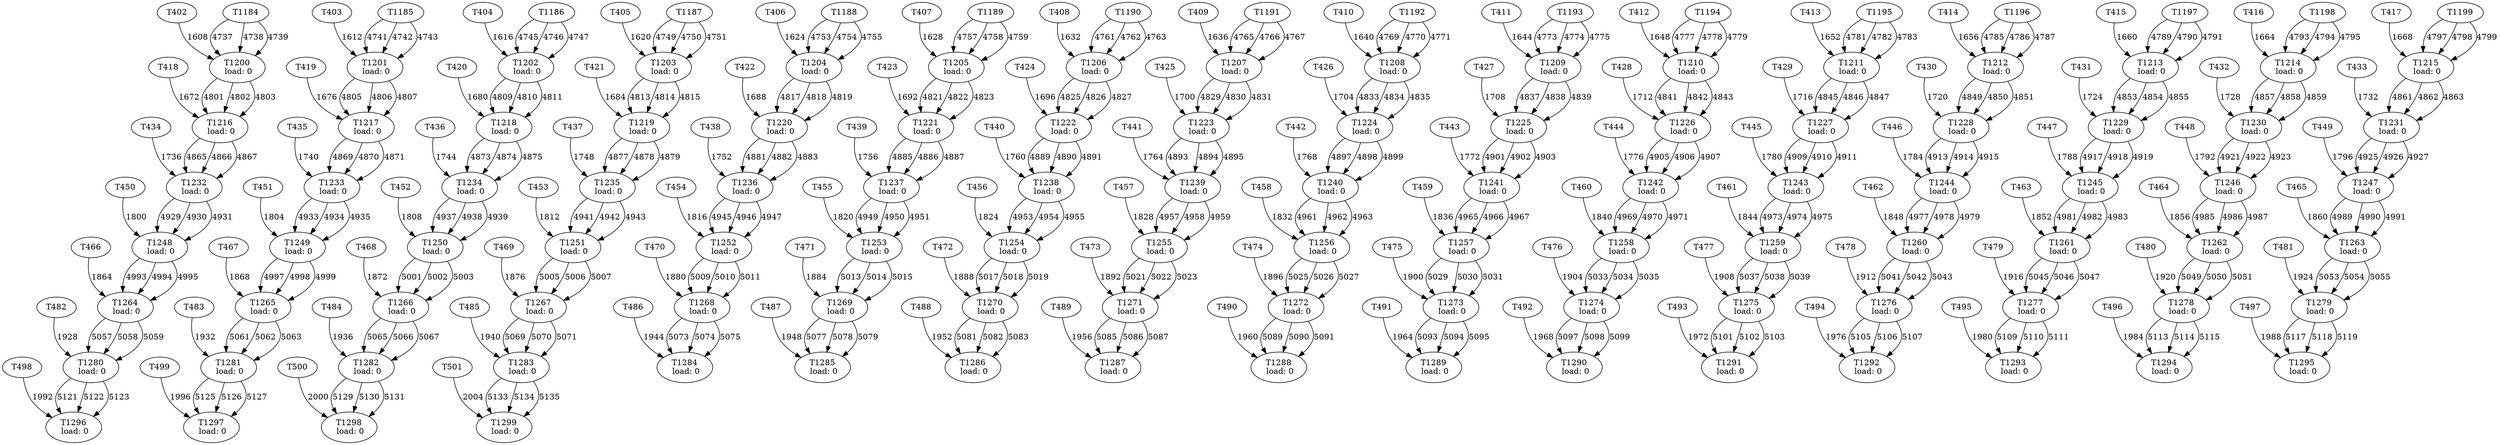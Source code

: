 digraph taskgraph {
	T1200 [label= "T1200\n load: 0"];
	T402 -> T1200[label=1608];
	T1184 -> T1200[label=4737];
	T1184 -> T1200[label=4738];
	T1184 -> T1200[label=4739];
	T1201 [label= "T1201\n load: 0"];
	T403 -> T1201[label=1612];
	T1185 -> T1201[label=4741];
	T1185 -> T1201[label=4742];
	T1185 -> T1201[label=4743];
	T1202 [label= "T1202\n load: 0"];
	T404 -> T1202[label=1616];
	T1186 -> T1202[label=4745];
	T1186 -> T1202[label=4746];
	T1186 -> T1202[label=4747];
	T1203 [label= "T1203\n load: 0"];
	T405 -> T1203[label=1620];
	T1187 -> T1203[label=4749];
	T1187 -> T1203[label=4750];
	T1187 -> T1203[label=4751];
	T1204 [label= "T1204\n load: 0"];
	T406 -> T1204[label=1624];
	T1188 -> T1204[label=4753];
	T1188 -> T1204[label=4754];
	T1188 -> T1204[label=4755];
	T1205 [label= "T1205\n load: 0"];
	T407 -> T1205[label=1628];
	T1189 -> T1205[label=4757];
	T1189 -> T1205[label=4758];
	T1189 -> T1205[label=4759];
	T1206 [label= "T1206\n load: 0"];
	T408 -> T1206[label=1632];
	T1190 -> T1206[label=4761];
	T1190 -> T1206[label=4762];
	T1190 -> T1206[label=4763];
	T1207 [label= "T1207\n load: 0"];
	T409 -> T1207[label=1636];
	T1191 -> T1207[label=4765];
	T1191 -> T1207[label=4766];
	T1191 -> T1207[label=4767];
	T1208 [label= "T1208\n load: 0"];
	T410 -> T1208[label=1640];
	T1192 -> T1208[label=4769];
	T1192 -> T1208[label=4770];
	T1192 -> T1208[label=4771];
	T1209 [label= "T1209\n load: 0"];
	T411 -> T1209[label=1644];
	T1193 -> T1209[label=4773];
	T1193 -> T1209[label=4774];
	T1193 -> T1209[label=4775];
	T1210 [label= "T1210\n load: 0"];
	T412 -> T1210[label=1648];
	T1194 -> T1210[label=4777];
	T1194 -> T1210[label=4778];
	T1194 -> T1210[label=4779];
	T1211 [label= "T1211\n load: 0"];
	T413 -> T1211[label=1652];
	T1195 -> T1211[label=4781];
	T1195 -> T1211[label=4782];
	T1195 -> T1211[label=4783];
	T1212 [label= "T1212\n load: 0"];
	T414 -> T1212[label=1656];
	T1196 -> T1212[label=4785];
	T1196 -> T1212[label=4786];
	T1196 -> T1212[label=4787];
	T1213 [label= "T1213\n load: 0"];
	T415 -> T1213[label=1660];
	T1197 -> T1213[label=4789];
	T1197 -> T1213[label=4790];
	T1197 -> T1213[label=4791];
	T1214 [label= "T1214\n load: 0"];
	T416 -> T1214[label=1664];
	T1198 -> T1214[label=4793];
	T1198 -> T1214[label=4794];
	T1198 -> T1214[label=4795];
	T1215 [label= "T1215\n load: 0"];
	T417 -> T1215[label=1668];
	T1199 -> T1215[label=4797];
	T1199 -> T1215[label=4798];
	T1199 -> T1215[label=4799];
	T1216 [label= "T1216\n load: 0"];
	T418 -> T1216[label=1672];
	T1200 -> T1216[label=4801];
	T1200 -> T1216[label=4802];
	T1200 -> T1216[label=4803];
	T1217 [label= "T1217\n load: 0"];
	T419 -> T1217[label=1676];
	T1201 -> T1217[label=4805];
	T1201 -> T1217[label=4806];
	T1201 -> T1217[label=4807];
	T1218 [label= "T1218\n load: 0"];
	T420 -> T1218[label=1680];
	T1202 -> T1218[label=4809];
	T1202 -> T1218[label=4810];
	T1202 -> T1218[label=4811];
	T1219 [label= "T1219\n load: 0"];
	T421 -> T1219[label=1684];
	T1203 -> T1219[label=4813];
	T1203 -> T1219[label=4814];
	T1203 -> T1219[label=4815];
	T1220 [label= "T1220\n load: 0"];
	T422 -> T1220[label=1688];
	T1204 -> T1220[label=4817];
	T1204 -> T1220[label=4818];
	T1204 -> T1220[label=4819];
	T1221 [label= "T1221\n load: 0"];
	T423 -> T1221[label=1692];
	T1205 -> T1221[label=4821];
	T1205 -> T1221[label=4822];
	T1205 -> T1221[label=4823];
	T1222 [label= "T1222\n load: 0"];
	T424 -> T1222[label=1696];
	T1206 -> T1222[label=4825];
	T1206 -> T1222[label=4826];
	T1206 -> T1222[label=4827];
	T1223 [label= "T1223\n load: 0"];
	T425 -> T1223[label=1700];
	T1207 -> T1223[label=4829];
	T1207 -> T1223[label=4830];
	T1207 -> T1223[label=4831];
	T1224 [label= "T1224\n load: 0"];
	T426 -> T1224[label=1704];
	T1208 -> T1224[label=4833];
	T1208 -> T1224[label=4834];
	T1208 -> T1224[label=4835];
	T1225 [label= "T1225\n load: 0"];
	T427 -> T1225[label=1708];
	T1209 -> T1225[label=4837];
	T1209 -> T1225[label=4838];
	T1209 -> T1225[label=4839];
	T1226 [label= "T1226\n load: 0"];
	T428 -> T1226[label=1712];
	T1210 -> T1226[label=4841];
	T1210 -> T1226[label=4842];
	T1210 -> T1226[label=4843];
	T1227 [label= "T1227\n load: 0"];
	T429 -> T1227[label=1716];
	T1211 -> T1227[label=4845];
	T1211 -> T1227[label=4846];
	T1211 -> T1227[label=4847];
	T1228 [label= "T1228\n load: 0"];
	T430 -> T1228[label=1720];
	T1212 -> T1228[label=4849];
	T1212 -> T1228[label=4850];
	T1212 -> T1228[label=4851];
	T1229 [label= "T1229\n load: 0"];
	T431 -> T1229[label=1724];
	T1213 -> T1229[label=4853];
	T1213 -> T1229[label=4854];
	T1213 -> T1229[label=4855];
	T1230 [label= "T1230\n load: 0"];
	T432 -> T1230[label=1728];
	T1214 -> T1230[label=4857];
	T1214 -> T1230[label=4858];
	T1214 -> T1230[label=4859];
	T1231 [label= "T1231\n load: 0"];
	T433 -> T1231[label=1732];
	T1215 -> T1231[label=4861];
	T1215 -> T1231[label=4862];
	T1215 -> T1231[label=4863];
	T1232 [label= "T1232\n load: 0"];
	T434 -> T1232[label=1736];
	T1216 -> T1232[label=4865];
	T1216 -> T1232[label=4866];
	T1216 -> T1232[label=4867];
	T1233 [label= "T1233\n load: 0"];
	T435 -> T1233[label=1740];
	T1217 -> T1233[label=4869];
	T1217 -> T1233[label=4870];
	T1217 -> T1233[label=4871];
	T1234 [label= "T1234\n load: 0"];
	T436 -> T1234[label=1744];
	T1218 -> T1234[label=4873];
	T1218 -> T1234[label=4874];
	T1218 -> T1234[label=4875];
	T1235 [label= "T1235\n load: 0"];
	T437 -> T1235[label=1748];
	T1219 -> T1235[label=4877];
	T1219 -> T1235[label=4878];
	T1219 -> T1235[label=4879];
	T1236 [label= "T1236\n load: 0"];
	T438 -> T1236[label=1752];
	T1220 -> T1236[label=4881];
	T1220 -> T1236[label=4882];
	T1220 -> T1236[label=4883];
	T1237 [label= "T1237\n load: 0"];
	T439 -> T1237[label=1756];
	T1221 -> T1237[label=4885];
	T1221 -> T1237[label=4886];
	T1221 -> T1237[label=4887];
	T1238 [label= "T1238\n load: 0"];
	T440 -> T1238[label=1760];
	T1222 -> T1238[label=4889];
	T1222 -> T1238[label=4890];
	T1222 -> T1238[label=4891];
	T1239 [label= "T1239\n load: 0"];
	T441 -> T1239[label=1764];
	T1223 -> T1239[label=4893];
	T1223 -> T1239[label=4894];
	T1223 -> T1239[label=4895];
	T1240 [label= "T1240\n load: 0"];
	T442 -> T1240[label=1768];
	T1224 -> T1240[label=4897];
	T1224 -> T1240[label=4898];
	T1224 -> T1240[label=4899];
	T1241 [label= "T1241\n load: 0"];
	T443 -> T1241[label=1772];
	T1225 -> T1241[label=4901];
	T1225 -> T1241[label=4902];
	T1225 -> T1241[label=4903];
	T1242 [label= "T1242\n load: 0"];
	T444 -> T1242[label=1776];
	T1226 -> T1242[label=4905];
	T1226 -> T1242[label=4906];
	T1226 -> T1242[label=4907];
	T1243 [label= "T1243\n load: 0"];
	T445 -> T1243[label=1780];
	T1227 -> T1243[label=4909];
	T1227 -> T1243[label=4910];
	T1227 -> T1243[label=4911];
	T1244 [label= "T1244\n load: 0"];
	T446 -> T1244[label=1784];
	T1228 -> T1244[label=4913];
	T1228 -> T1244[label=4914];
	T1228 -> T1244[label=4915];
	T1245 [label= "T1245\n load: 0"];
	T447 -> T1245[label=1788];
	T1229 -> T1245[label=4917];
	T1229 -> T1245[label=4918];
	T1229 -> T1245[label=4919];
	T1246 [label= "T1246\n load: 0"];
	T448 -> T1246[label=1792];
	T1230 -> T1246[label=4921];
	T1230 -> T1246[label=4922];
	T1230 -> T1246[label=4923];
	T1247 [label= "T1247\n load: 0"];
	T449 -> T1247[label=1796];
	T1231 -> T1247[label=4925];
	T1231 -> T1247[label=4926];
	T1231 -> T1247[label=4927];
	T1248 [label= "T1248\n load: 0"];
	T450 -> T1248[label=1800];
	T1232 -> T1248[label=4929];
	T1232 -> T1248[label=4930];
	T1232 -> T1248[label=4931];
	T1249 [label= "T1249\n load: 0"];
	T451 -> T1249[label=1804];
	T1233 -> T1249[label=4933];
	T1233 -> T1249[label=4934];
	T1233 -> T1249[label=4935];
	T1250 [label= "T1250\n load: 0"];
	T452 -> T1250[label=1808];
	T1234 -> T1250[label=4937];
	T1234 -> T1250[label=4938];
	T1234 -> T1250[label=4939];
	T1251 [label= "T1251\n load: 0"];
	T453 -> T1251[label=1812];
	T1235 -> T1251[label=4941];
	T1235 -> T1251[label=4942];
	T1235 -> T1251[label=4943];
	T1252 [label= "T1252\n load: 0"];
	T454 -> T1252[label=1816];
	T1236 -> T1252[label=4945];
	T1236 -> T1252[label=4946];
	T1236 -> T1252[label=4947];
	T1253 [label= "T1253\n load: 0"];
	T455 -> T1253[label=1820];
	T1237 -> T1253[label=4949];
	T1237 -> T1253[label=4950];
	T1237 -> T1253[label=4951];
	T1254 [label= "T1254\n load: 0"];
	T456 -> T1254[label=1824];
	T1238 -> T1254[label=4953];
	T1238 -> T1254[label=4954];
	T1238 -> T1254[label=4955];
	T1255 [label= "T1255\n load: 0"];
	T457 -> T1255[label=1828];
	T1239 -> T1255[label=4957];
	T1239 -> T1255[label=4958];
	T1239 -> T1255[label=4959];
	T1256 [label= "T1256\n load: 0"];
	T458 -> T1256[label=1832];
	T1240 -> T1256[label=4961];
	T1240 -> T1256[label=4962];
	T1240 -> T1256[label=4963];
	T1257 [label= "T1257\n load: 0"];
	T459 -> T1257[label=1836];
	T1241 -> T1257[label=4965];
	T1241 -> T1257[label=4966];
	T1241 -> T1257[label=4967];
	T1258 [label= "T1258\n load: 0"];
	T460 -> T1258[label=1840];
	T1242 -> T1258[label=4969];
	T1242 -> T1258[label=4970];
	T1242 -> T1258[label=4971];
	T1259 [label= "T1259\n load: 0"];
	T461 -> T1259[label=1844];
	T1243 -> T1259[label=4973];
	T1243 -> T1259[label=4974];
	T1243 -> T1259[label=4975];
	T1260 [label= "T1260\n load: 0"];
	T462 -> T1260[label=1848];
	T1244 -> T1260[label=4977];
	T1244 -> T1260[label=4978];
	T1244 -> T1260[label=4979];
	T1261 [label= "T1261\n load: 0"];
	T463 -> T1261[label=1852];
	T1245 -> T1261[label=4981];
	T1245 -> T1261[label=4982];
	T1245 -> T1261[label=4983];
	T1262 [label= "T1262\n load: 0"];
	T464 -> T1262[label=1856];
	T1246 -> T1262[label=4985];
	T1246 -> T1262[label=4986];
	T1246 -> T1262[label=4987];
	T1263 [label= "T1263\n load: 0"];
	T465 -> T1263[label=1860];
	T1247 -> T1263[label=4989];
	T1247 -> T1263[label=4990];
	T1247 -> T1263[label=4991];
	T1264 [label= "T1264\n load: 0"];
	T466 -> T1264[label=1864];
	T1248 -> T1264[label=4993];
	T1248 -> T1264[label=4994];
	T1248 -> T1264[label=4995];
	T1265 [label= "T1265\n load: 0"];
	T467 -> T1265[label=1868];
	T1249 -> T1265[label=4997];
	T1249 -> T1265[label=4998];
	T1249 -> T1265[label=4999];
	T1266 [label= "T1266\n load: 0"];
	T468 -> T1266[label=1872];
	T1250 -> T1266[label=5001];
	T1250 -> T1266[label=5002];
	T1250 -> T1266[label=5003];
	T1267 [label= "T1267\n load: 0"];
	T469 -> T1267[label=1876];
	T1251 -> T1267[label=5005];
	T1251 -> T1267[label=5006];
	T1251 -> T1267[label=5007];
	T1268 [label= "T1268\n load: 0"];
	T470 -> T1268[label=1880];
	T1252 -> T1268[label=5009];
	T1252 -> T1268[label=5010];
	T1252 -> T1268[label=5011];
	T1269 [label= "T1269\n load: 0"];
	T471 -> T1269[label=1884];
	T1253 -> T1269[label=5013];
	T1253 -> T1269[label=5014];
	T1253 -> T1269[label=5015];
	T1270 [label= "T1270\n load: 0"];
	T472 -> T1270[label=1888];
	T1254 -> T1270[label=5017];
	T1254 -> T1270[label=5018];
	T1254 -> T1270[label=5019];
	T1271 [label= "T1271\n load: 0"];
	T473 -> T1271[label=1892];
	T1255 -> T1271[label=5021];
	T1255 -> T1271[label=5022];
	T1255 -> T1271[label=5023];
	T1272 [label= "T1272\n load: 0"];
	T474 -> T1272[label=1896];
	T1256 -> T1272[label=5025];
	T1256 -> T1272[label=5026];
	T1256 -> T1272[label=5027];
	T1273 [label= "T1273\n load: 0"];
	T475 -> T1273[label=1900];
	T1257 -> T1273[label=5029];
	T1257 -> T1273[label=5030];
	T1257 -> T1273[label=5031];
	T1274 [label= "T1274\n load: 0"];
	T476 -> T1274[label=1904];
	T1258 -> T1274[label=5033];
	T1258 -> T1274[label=5034];
	T1258 -> T1274[label=5035];
	T1275 [label= "T1275\n load: 0"];
	T477 -> T1275[label=1908];
	T1259 -> T1275[label=5037];
	T1259 -> T1275[label=5038];
	T1259 -> T1275[label=5039];
	T1276 [label= "T1276\n load: 0"];
	T478 -> T1276[label=1912];
	T1260 -> T1276[label=5041];
	T1260 -> T1276[label=5042];
	T1260 -> T1276[label=5043];
	T1277 [label= "T1277\n load: 0"];
	T479 -> T1277[label=1916];
	T1261 -> T1277[label=5045];
	T1261 -> T1277[label=5046];
	T1261 -> T1277[label=5047];
	T1278 [label= "T1278\n load: 0"];
	T480 -> T1278[label=1920];
	T1262 -> T1278[label=5049];
	T1262 -> T1278[label=5050];
	T1262 -> T1278[label=5051];
	T1279 [label= "T1279\n load: 0"];
	T481 -> T1279[label=1924];
	T1263 -> T1279[label=5053];
	T1263 -> T1279[label=5054];
	T1263 -> T1279[label=5055];
	T1280 [label= "T1280\n load: 0"];
	T482 -> T1280[label=1928];
	T1264 -> T1280[label=5057];
	T1264 -> T1280[label=5058];
	T1264 -> T1280[label=5059];
	T1281 [label= "T1281\n load: 0"];
	T483 -> T1281[label=1932];
	T1265 -> T1281[label=5061];
	T1265 -> T1281[label=5062];
	T1265 -> T1281[label=5063];
	T1282 [label= "T1282\n load: 0"];
	T484 -> T1282[label=1936];
	T1266 -> T1282[label=5065];
	T1266 -> T1282[label=5066];
	T1266 -> T1282[label=5067];
	T1283 [label= "T1283\n load: 0"];
	T485 -> T1283[label=1940];
	T1267 -> T1283[label=5069];
	T1267 -> T1283[label=5070];
	T1267 -> T1283[label=5071];
	T1284 [label= "T1284\n load: 0"];
	T486 -> T1284[label=1944];
	T1268 -> T1284[label=5073];
	T1268 -> T1284[label=5074];
	T1268 -> T1284[label=5075];
	T1285 [label= "T1285\n load: 0"];
	T487 -> T1285[label=1948];
	T1269 -> T1285[label=5077];
	T1269 -> T1285[label=5078];
	T1269 -> T1285[label=5079];
	T1286 [label= "T1286\n load: 0"];
	T488 -> T1286[label=1952];
	T1270 -> T1286[label=5081];
	T1270 -> T1286[label=5082];
	T1270 -> T1286[label=5083];
	T1287 [label= "T1287\n load: 0"];
	T489 -> T1287[label=1956];
	T1271 -> T1287[label=5085];
	T1271 -> T1287[label=5086];
	T1271 -> T1287[label=5087];
	T1288 [label= "T1288\n load: 0"];
	T490 -> T1288[label=1960];
	T1272 -> T1288[label=5089];
	T1272 -> T1288[label=5090];
	T1272 -> T1288[label=5091];
	T1289 [label= "T1289\n load: 0"];
	T491 -> T1289[label=1964];
	T1273 -> T1289[label=5093];
	T1273 -> T1289[label=5094];
	T1273 -> T1289[label=5095];
	T1290 [label= "T1290\n load: 0"];
	T492 -> T1290[label=1968];
	T1274 -> T1290[label=5097];
	T1274 -> T1290[label=5098];
	T1274 -> T1290[label=5099];
	T1291 [label= "T1291\n load: 0"];
	T493 -> T1291[label=1972];
	T1275 -> T1291[label=5101];
	T1275 -> T1291[label=5102];
	T1275 -> T1291[label=5103];
	T1292 [label= "T1292\n load: 0"];
	T494 -> T1292[label=1976];
	T1276 -> T1292[label=5105];
	T1276 -> T1292[label=5106];
	T1276 -> T1292[label=5107];
	T1293 [label= "T1293\n load: 0"];
	T495 -> T1293[label=1980];
	T1277 -> T1293[label=5109];
	T1277 -> T1293[label=5110];
	T1277 -> T1293[label=5111];
	T1294 [label= "T1294\n load: 0"];
	T496 -> T1294[label=1984];
	T1278 -> T1294[label=5113];
	T1278 -> T1294[label=5114];
	T1278 -> T1294[label=5115];
	T1295 [label= "T1295\n load: 0"];
	T497 -> T1295[label=1988];
	T1279 -> T1295[label=5117];
	T1279 -> T1295[label=5118];
	T1279 -> T1295[label=5119];
	T1296 [label= "T1296\n load: 0"];
	T498 -> T1296[label=1992];
	T1280 -> T1296[label=5121];
	T1280 -> T1296[label=5122];
	T1280 -> T1296[label=5123];
	T1297 [label= "T1297\n load: 0"];
	T499 -> T1297[label=1996];
	T1281 -> T1297[label=5125];
	T1281 -> T1297[label=5126];
	T1281 -> T1297[label=5127];
	T1298 [label= "T1298\n load: 0"];
	T500 -> T1298[label=2000];
	T1282 -> T1298[label=5129];
	T1282 -> T1298[label=5130];
	T1282 -> T1298[label=5131];
	T1299 [label= "T1299\n load: 0"];
	T501 -> T1299[label=2004];
	T1283 -> T1299[label=5133];
	T1283 -> T1299[label=5134];
	T1283 -> T1299[label=5135];
}